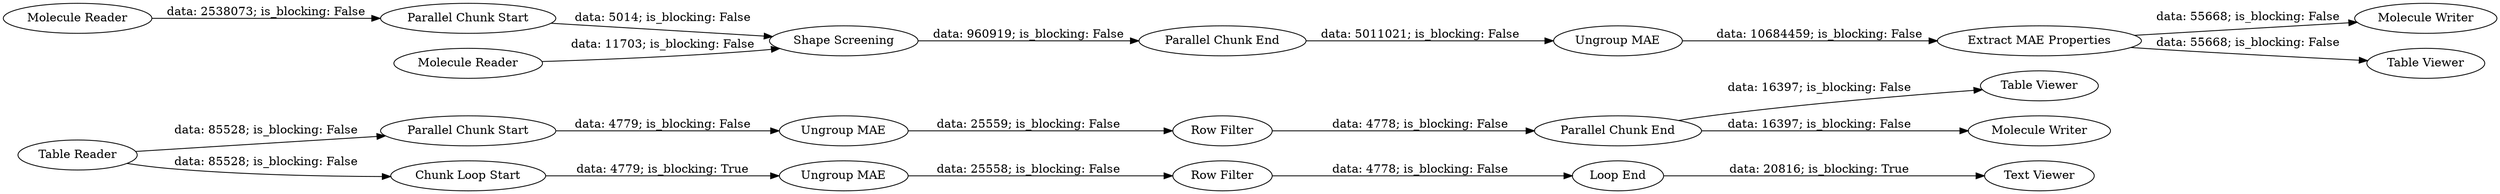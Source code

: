 digraph {
	"4580665094252504828_73" [label="Text Viewer"]
	"4580665094252504828_8247" [label="Row Filter"]
	"4580665094252504828_71" [label="Loop End"]
	"4580665094252504828_8249" [label="Table Viewer"]
	"4580665094252504828_8458" [label="Molecule Writer"]
	"4580665094252504828_8459" [label="Molecule Writer"]
	"4580665094252504828_8463" [label="Shape Screening"]
	"4580665094252504828_4" [label="Parallel Chunk Start"]
	"4580665094252504828_8241" [label="Extract MAE Properties"]
	"4580665094252504828_8248" [label="Ungroup MAE"]
	"4580665094252504828_8460" [label="Table Reader"]
	"4580665094252504828_8239" [label="Ungroup MAE"]
	"4580665094252504828_8246" [label="Parallel Chunk End"]
	"4580665094252504828_8240" [label="Table Viewer"]
	"4580665094252504828_8245" [label="Parallel Chunk Start"]
	"4580665094252504828_70" [label="Row Filter"]
	"4580665094252504828_8462" [label="Molecule Reader"]
	"4580665094252504828_69" [label="Ungroup MAE"]
	"4580665094252504828_6" [label="Parallel Chunk End"]
	"4580665094252504828_8461" [label="Molecule Reader"]
	"4580665094252504828_68" [label="Chunk Loop Start"]
	"4580665094252504828_8241" -> "4580665094252504828_8240" [label="data: 55668; is_blocking: False"]
	"4580665094252504828_8246" -> "4580665094252504828_8249" [label="data: 16397; is_blocking: False"]
	"4580665094252504828_4" -> "4580665094252504828_8463" [label="data: 5014; is_blocking: False"]
	"4580665094252504828_8246" -> "4580665094252504828_8459" [label="data: 16397; is_blocking: False"]
	"4580665094252504828_8462" -> "4580665094252504828_4" [label="data: 2538073; is_blocking: False"]
	"4580665094252504828_8245" -> "4580665094252504828_8248" [label="data: 4779; is_blocking: False"]
	"4580665094252504828_8247" -> "4580665094252504828_8246" [label="data: 4778; is_blocking: False"]
	"4580665094252504828_8460" -> "4580665094252504828_68" [label="data: 85528; is_blocking: False"]
	"4580665094252504828_8460" -> "4580665094252504828_8245" [label="data: 85528; is_blocking: False"]
	"4580665094252504828_8241" -> "4580665094252504828_8458" [label="data: 55668; is_blocking: False"]
	"4580665094252504828_8248" -> "4580665094252504828_8247" [label="data: 25559; is_blocking: False"]
	"4580665094252504828_8239" -> "4580665094252504828_8241" [label="data: 10684459; is_blocking: False"]
	"4580665094252504828_71" -> "4580665094252504828_73" [label="data: 20816; is_blocking: True"]
	"4580665094252504828_6" -> "4580665094252504828_8239" [label="data: 5011021; is_blocking: False"]
	"4580665094252504828_8463" -> "4580665094252504828_6" [label="data: 960919; is_blocking: False"]
	"4580665094252504828_8461" -> "4580665094252504828_8463" [label="data: 11703; is_blocking: False"]
	"4580665094252504828_70" -> "4580665094252504828_71" [label="data: 4778; is_blocking: False"]
	"4580665094252504828_69" -> "4580665094252504828_70" [label="data: 25558; is_blocking: False"]
	"4580665094252504828_68" -> "4580665094252504828_69" [label="data: 4779; is_blocking: True"]
	rankdir=LR
}
